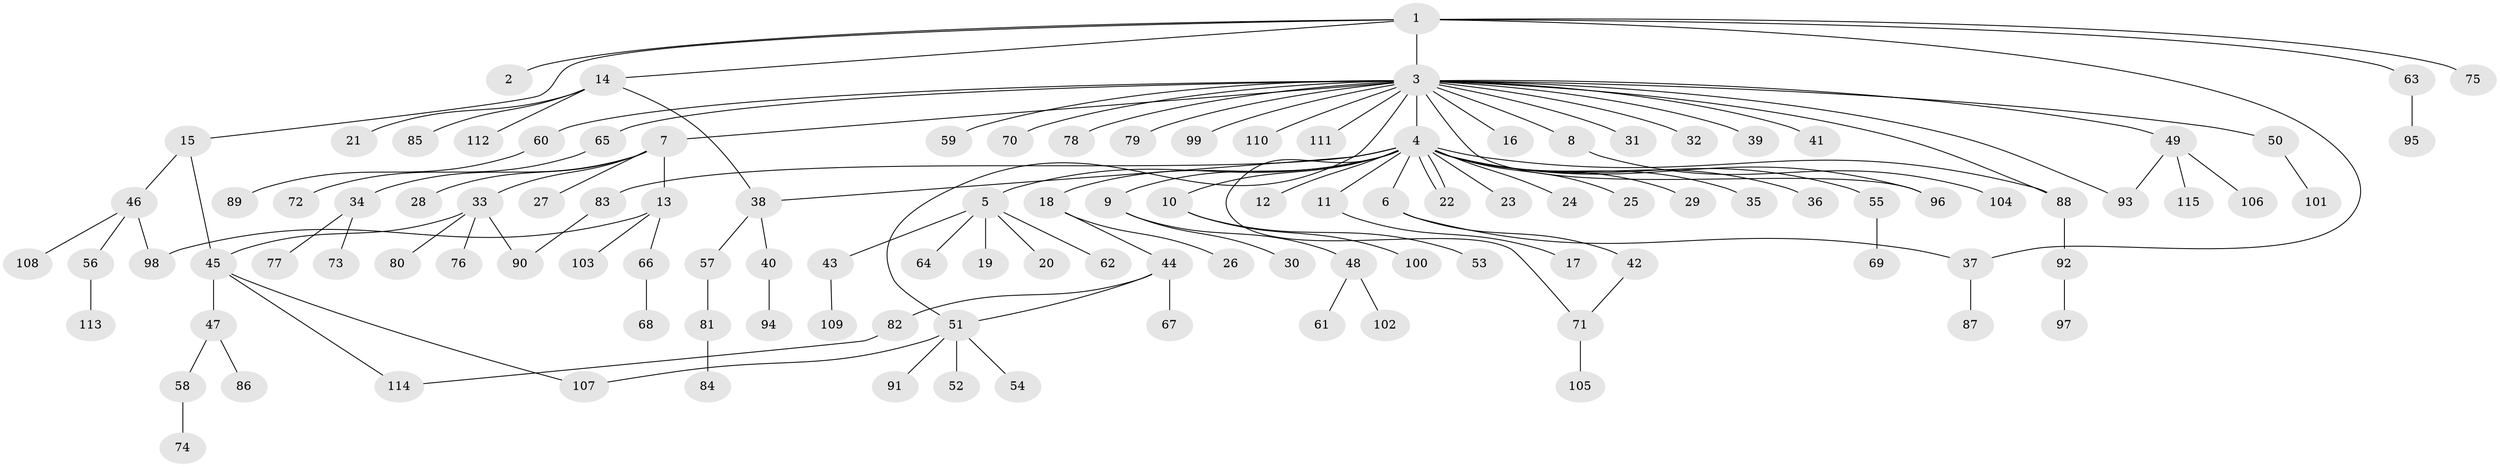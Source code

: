 // Generated by graph-tools (version 1.1) at 2025/47/03/09/25 04:47:01]
// undirected, 115 vertices, 127 edges
graph export_dot {
graph [start="1"]
  node [color=gray90,style=filled];
  1;
  2;
  3;
  4;
  5;
  6;
  7;
  8;
  9;
  10;
  11;
  12;
  13;
  14;
  15;
  16;
  17;
  18;
  19;
  20;
  21;
  22;
  23;
  24;
  25;
  26;
  27;
  28;
  29;
  30;
  31;
  32;
  33;
  34;
  35;
  36;
  37;
  38;
  39;
  40;
  41;
  42;
  43;
  44;
  45;
  46;
  47;
  48;
  49;
  50;
  51;
  52;
  53;
  54;
  55;
  56;
  57;
  58;
  59;
  60;
  61;
  62;
  63;
  64;
  65;
  66;
  67;
  68;
  69;
  70;
  71;
  72;
  73;
  74;
  75;
  76;
  77;
  78;
  79;
  80;
  81;
  82;
  83;
  84;
  85;
  86;
  87;
  88;
  89;
  90;
  91;
  92;
  93;
  94;
  95;
  96;
  97;
  98;
  99;
  100;
  101;
  102;
  103;
  104;
  105;
  106;
  107;
  108;
  109;
  110;
  111;
  112;
  113;
  114;
  115;
  1 -- 2;
  1 -- 3;
  1 -- 14;
  1 -- 15;
  1 -- 37;
  1 -- 63;
  1 -- 75;
  3 -- 4;
  3 -- 7;
  3 -- 8;
  3 -- 16;
  3 -- 31;
  3 -- 32;
  3 -- 39;
  3 -- 41;
  3 -- 49;
  3 -- 50;
  3 -- 51;
  3 -- 59;
  3 -- 60;
  3 -- 65;
  3 -- 70;
  3 -- 78;
  3 -- 79;
  3 -- 88;
  3 -- 93;
  3 -- 96;
  3 -- 99;
  3 -- 110;
  3 -- 111;
  4 -- 5;
  4 -- 6;
  4 -- 9;
  4 -- 10;
  4 -- 11;
  4 -- 12;
  4 -- 18;
  4 -- 22;
  4 -- 22;
  4 -- 23;
  4 -- 24;
  4 -- 25;
  4 -- 29;
  4 -- 35;
  4 -- 36;
  4 -- 38;
  4 -- 55;
  4 -- 71;
  4 -- 83;
  4 -- 88;
  4 -- 96;
  5 -- 19;
  5 -- 20;
  5 -- 43;
  5 -- 62;
  5 -- 64;
  6 -- 37;
  6 -- 42;
  7 -- 13;
  7 -- 27;
  7 -- 28;
  7 -- 33;
  7 -- 34;
  8 -- 104;
  9 -- 30;
  9 -- 48;
  10 -- 53;
  10 -- 100;
  11 -- 17;
  13 -- 66;
  13 -- 98;
  13 -- 103;
  14 -- 21;
  14 -- 38;
  14 -- 85;
  14 -- 112;
  15 -- 45;
  15 -- 46;
  18 -- 26;
  18 -- 44;
  33 -- 45;
  33 -- 76;
  33 -- 80;
  33 -- 90;
  34 -- 73;
  34 -- 77;
  37 -- 87;
  38 -- 40;
  38 -- 57;
  40 -- 94;
  42 -- 71;
  43 -- 109;
  44 -- 51;
  44 -- 67;
  44 -- 82;
  45 -- 47;
  45 -- 107;
  45 -- 114;
  46 -- 56;
  46 -- 98;
  46 -- 108;
  47 -- 58;
  47 -- 86;
  48 -- 61;
  48 -- 102;
  49 -- 93;
  49 -- 106;
  49 -- 115;
  50 -- 101;
  51 -- 52;
  51 -- 54;
  51 -- 91;
  51 -- 107;
  55 -- 69;
  56 -- 113;
  57 -- 81;
  58 -- 74;
  60 -- 89;
  63 -- 95;
  65 -- 72;
  66 -- 68;
  71 -- 105;
  81 -- 84;
  82 -- 114;
  83 -- 90;
  88 -- 92;
  92 -- 97;
}
